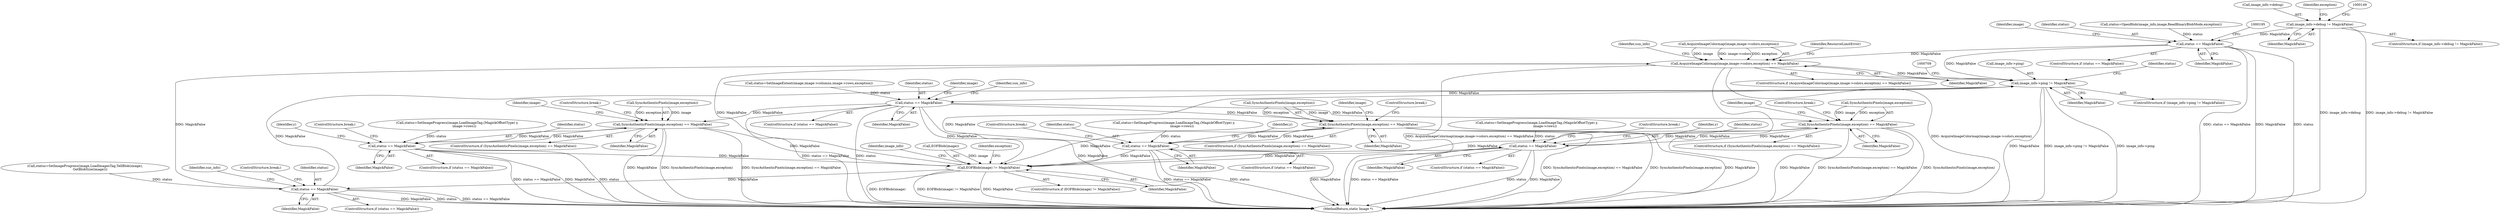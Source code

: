 digraph "0_ImageMagick_bd96074b254c6607a0f7731e59f923ad19d5a46d@pointer" {
"1000143" [label="(Call,image_info->debug != MagickFalse)"];
"1000182" [label="(Call,status == MagickFalse)"];
"1000438" [label="(Call,AcquireImageColormap(image,image->colors,exception) == MagickFalse)"];
"1000702" [label="(Call,image_info->ping != MagickFalse)"];
"1000727" [label="(Call,status == MagickFalse)"];
"1001123" [label="(Call,SyncAuthenticPixels(image,exception) == MagickFalse)"];
"1001150" [label="(Call,status == MagickFalse)"];
"1001608" [label="(Call,EOFBlob(image) != MagickFalse)"];
"1001689" [label="(Call,status == MagickFalse)"];
"1001282" [label="(Call,SyncAuthenticPixels(image,exception) == MagickFalse)"];
"1001309" [label="(Call,status == MagickFalse)"];
"1001559" [label="(Call,SyncAuthenticPixels(image,exception) == MagickFalse)"];
"1001586" [label="(Call,status == MagickFalse)"];
"1001291" [label="(Identifier,image)"];
"1001310" [label="(Identifier,status)"];
"1000184" [label="(Identifier,MagickFalse)"];
"1000439" [label="(Call,AcquireImageColormap(image,image->colors,exception))"];
"1001297" [label="(Call,status=SetImageProgress(image,LoadImageTag,(MagickOffsetType) y,\n                image->rows))"];
"1001309" [label="(Call,status == MagickFalse)"];
"1000703" [label="(Call,image_info->ping)"];
"1000437" [label="(ControlStructure,if (AcquireImageColormap(image,image->colors,exception) == MagickFalse))"];
"1001122" [label="(ControlStructure,if (SyncAuthenticPixels(image,exception) == MagickFalse))"];
"1001564" [label="(ControlStructure,break;)"];
"1000728" [label="(Identifier,status)"];
"1001691" [label="(Identifier,MagickFalse)"];
"1000451" [label="(Identifier,sun_info)"];
"1000716" [label="(Identifier,status)"];
"1001589" [label="(ControlStructure,break;)"];
"1001281" [label="(ControlStructure,if (SyncAuthenticPixels(image,exception) == MagickFalse))"];
"1001608" [label="(Call,EOFBlob(image) != MagickFalse)"];
"1000445" [label="(Identifier,MagickFalse)"];
"1000144" [label="(Call,image_info->debug)"];
"1001695" [label="(Identifier,sun_info)"];
"1001151" [label="(Identifier,status)"];
"1001588" [label="(Identifier,MagickFalse)"];
"1000143" [label="(Call,image_info->debug != MagickFalse)"];
"1000987" [label="(Identifier,y)"];
"1001392" [label="(Identifier,y)"];
"1001587" [label="(Identifier,status)"];
"1001123" [label="(Call,SyncAuthenticPixels(image,exception) == MagickFalse)"];
"1000159" [label="(Identifier,exception)"];
"1000438" [label="(Call,AcquireImageColormap(image,image->colors,exception) == MagickFalse)"];
"1001560" [label="(Call,SyncAuthenticPixels(image,exception))"];
"1001559" [label="(Call,SyncAuthenticPixels(image,exception) == MagickFalse)"];
"1000187" [label="(Identifier,image)"];
"1000726" [label="(ControlStructure,if (status == MagickFalse))"];
"1000706" [label="(Identifier,MagickFalse)"];
"1001624" [label="(Identifier,image_info)"];
"1000727" [label="(Call,status == MagickFalse)"];
"1001607" [label="(ControlStructure,if (EOFBlob(image) != MagickFalse))"];
"1001308" [label="(ControlStructure,if (status == MagickFalse))"];
"1001153" [label="(ControlStructure,break;)"];
"1001705" [label="(MethodReturn,static Image *)"];
"1001688" [label="(ControlStructure,if (status == MagickFalse))"];
"1001311" [label="(Identifier,MagickFalse)"];
"1000181" [label="(ControlStructure,if (status == MagickFalse))"];
"1001127" [label="(Identifier,MagickFalse)"];
"1001585" [label="(ControlStructure,if (status == MagickFalse))"];
"1001227" [label="(Identifier,y)"];
"1001611" [label="(Identifier,MagickFalse)"];
"1000142" [label="(ControlStructure,if (image_info->debug != MagickFalse))"];
"1000183" [label="(Identifier,status)"];
"1000447" [label="(Identifier,ResourceLimitError)"];
"1001150" [label="(Call,status == MagickFalse)"];
"1001282" [label="(Call,SyncAuthenticPixels(image,exception) == MagickFalse)"];
"1001609" [label="(Call,EOFBlob(image))"];
"1000702" [label="(Call,image_info->ping != MagickFalse)"];
"1000147" [label="(Identifier,MagickFalse)"];
"1000701" [label="(ControlStructure,if (image_info->ping != MagickFalse))"];
"1001689" [label="(Call,status == MagickFalse)"];
"1001614" [label="(Identifier,exception)"];
"1001286" [label="(Identifier,MagickFalse)"];
"1001152" [label="(Identifier,MagickFalse)"];
"1001692" [label="(ControlStructure,break;)"];
"1001563" [label="(Identifier,MagickFalse)"];
"1001586" [label="(Call,status == MagickFalse)"];
"1001132" [label="(Identifier,image)"];
"1000732" [label="(Identifier,image)"];
"1001149" [label="(ControlStructure,if (status == MagickFalse))"];
"1001690" [label="(Identifier,status)"];
"1001128" [label="(ControlStructure,break;)"];
"1001679" [label="(Call,status=SetImageProgress(image,LoadImagesTag,TellBlob(image),\n          GetBlobSize(image)))"];
"1000739" [label="(Identifier,sun_info)"];
"1001312" [label="(ControlStructure,break;)"];
"1001287" [label="(ControlStructure,break;)"];
"1000174" [label="(Call,status=OpenBlob(image_info,image,ReadBinaryBlobMode,exception))"];
"1001574" [label="(Call,status=SetImageProgress(image,LoadImageTag,(MagickOffsetType) y,\n                image->rows))"];
"1001138" [label="(Call,status=SetImageProgress(image,LoadImageTag,(MagickOffsetType) y,\n              image->rows))"];
"1001283" [label="(Call,SyncAuthenticPixels(image,exception))"];
"1000729" [label="(Identifier,MagickFalse)"];
"1000715" [label="(Call,status=SetImageExtent(image,image->columns,image->rows,exception))"];
"1001558" [label="(ControlStructure,if (SyncAuthenticPixels(image,exception) == MagickFalse))"];
"1001124" [label="(Call,SyncAuthenticPixels(image,exception))"];
"1001568" [label="(Identifier,image)"];
"1000182" [label="(Call,status == MagickFalse)"];
"1000143" -> "1000142"  [label="AST: "];
"1000143" -> "1000147"  [label="CFG: "];
"1000144" -> "1000143"  [label="AST: "];
"1000147" -> "1000143"  [label="AST: "];
"1000149" -> "1000143"  [label="CFG: "];
"1000159" -> "1000143"  [label="CFG: "];
"1000143" -> "1001705"  [label="DDG: image_info->debug"];
"1000143" -> "1001705"  [label="DDG: image_info->debug != MagickFalse"];
"1000143" -> "1000182"  [label="DDG: MagickFalse"];
"1000182" -> "1000181"  [label="AST: "];
"1000182" -> "1000184"  [label="CFG: "];
"1000183" -> "1000182"  [label="AST: "];
"1000184" -> "1000182"  [label="AST: "];
"1000187" -> "1000182"  [label="CFG: "];
"1000195" -> "1000182"  [label="CFG: "];
"1000182" -> "1001705"  [label="DDG: status == MagickFalse"];
"1000182" -> "1001705"  [label="DDG: MagickFalse"];
"1000182" -> "1001705"  [label="DDG: status"];
"1000174" -> "1000182"  [label="DDG: status"];
"1000182" -> "1000438"  [label="DDG: MagickFalse"];
"1000182" -> "1000702"  [label="DDG: MagickFalse"];
"1000438" -> "1000437"  [label="AST: "];
"1000438" -> "1000445"  [label="CFG: "];
"1000439" -> "1000438"  [label="AST: "];
"1000445" -> "1000438"  [label="AST: "];
"1000447" -> "1000438"  [label="CFG: "];
"1000451" -> "1000438"  [label="CFG: "];
"1000438" -> "1001705"  [label="DDG: AcquireImageColormap(image,image->colors,exception) == MagickFalse"];
"1000438" -> "1001705"  [label="DDG: MagickFalse"];
"1000438" -> "1001705"  [label="DDG: AcquireImageColormap(image,image->colors,exception)"];
"1000439" -> "1000438"  [label="DDG: image"];
"1000439" -> "1000438"  [label="DDG: image->colors"];
"1000439" -> "1000438"  [label="DDG: exception"];
"1001689" -> "1000438"  [label="DDG: MagickFalse"];
"1001608" -> "1000438"  [label="DDG: MagickFalse"];
"1000438" -> "1000702"  [label="DDG: MagickFalse"];
"1000702" -> "1000701"  [label="AST: "];
"1000702" -> "1000706"  [label="CFG: "];
"1000703" -> "1000702"  [label="AST: "];
"1000706" -> "1000702"  [label="AST: "];
"1000709" -> "1000702"  [label="CFG: "];
"1000716" -> "1000702"  [label="CFG: "];
"1000702" -> "1001705"  [label="DDG: MagickFalse"];
"1000702" -> "1001705"  [label="DDG: image_info->ping != MagickFalse"];
"1000702" -> "1001705"  [label="DDG: image_info->ping"];
"1001689" -> "1000702"  [label="DDG: MagickFalse"];
"1001608" -> "1000702"  [label="DDG: MagickFalse"];
"1000702" -> "1000727"  [label="DDG: MagickFalse"];
"1000727" -> "1000726"  [label="AST: "];
"1000727" -> "1000729"  [label="CFG: "];
"1000728" -> "1000727"  [label="AST: "];
"1000729" -> "1000727"  [label="AST: "];
"1000732" -> "1000727"  [label="CFG: "];
"1000739" -> "1000727"  [label="CFG: "];
"1000727" -> "1001705"  [label="DDG: MagickFalse"];
"1000727" -> "1001705"  [label="DDG: status == MagickFalse"];
"1000727" -> "1001705"  [label="DDG: status"];
"1000715" -> "1000727"  [label="DDG: status"];
"1000727" -> "1001123"  [label="DDG: MagickFalse"];
"1000727" -> "1001282"  [label="DDG: MagickFalse"];
"1000727" -> "1001559"  [label="DDG: MagickFalse"];
"1000727" -> "1001608"  [label="DDG: MagickFalse"];
"1001123" -> "1001122"  [label="AST: "];
"1001123" -> "1001127"  [label="CFG: "];
"1001124" -> "1001123"  [label="AST: "];
"1001127" -> "1001123"  [label="AST: "];
"1001128" -> "1001123"  [label="CFG: "];
"1001132" -> "1001123"  [label="CFG: "];
"1001123" -> "1001705"  [label="DDG: MagickFalse"];
"1001123" -> "1001705"  [label="DDG: SyncAuthenticPixels(image,exception)"];
"1001123" -> "1001705"  [label="DDG: SyncAuthenticPixels(image,exception) == MagickFalse"];
"1001124" -> "1001123"  [label="DDG: image"];
"1001124" -> "1001123"  [label="DDG: exception"];
"1001150" -> "1001123"  [label="DDG: MagickFalse"];
"1001123" -> "1001150"  [label="DDG: MagickFalse"];
"1001123" -> "1001608"  [label="DDG: MagickFalse"];
"1001150" -> "1001149"  [label="AST: "];
"1001150" -> "1001152"  [label="CFG: "];
"1001151" -> "1001150"  [label="AST: "];
"1001152" -> "1001150"  [label="AST: "];
"1001153" -> "1001150"  [label="CFG: "];
"1000987" -> "1001150"  [label="CFG: "];
"1001150" -> "1001705"  [label="DDG: status"];
"1001150" -> "1001705"  [label="DDG: status == MagickFalse"];
"1001150" -> "1001705"  [label="DDG: MagickFalse"];
"1001138" -> "1001150"  [label="DDG: status"];
"1001150" -> "1001608"  [label="DDG: MagickFalse"];
"1001608" -> "1001607"  [label="AST: "];
"1001608" -> "1001611"  [label="CFG: "];
"1001609" -> "1001608"  [label="AST: "];
"1001611" -> "1001608"  [label="AST: "];
"1001614" -> "1001608"  [label="CFG: "];
"1001624" -> "1001608"  [label="CFG: "];
"1001608" -> "1001705"  [label="DDG: MagickFalse"];
"1001608" -> "1001705"  [label="DDG: EOFBlob(image)"];
"1001608" -> "1001705"  [label="DDG: EOFBlob(image) != MagickFalse"];
"1001609" -> "1001608"  [label="DDG: image"];
"1001559" -> "1001608"  [label="DDG: MagickFalse"];
"1001309" -> "1001608"  [label="DDG: MagickFalse"];
"1001586" -> "1001608"  [label="DDG: MagickFalse"];
"1001282" -> "1001608"  [label="DDG: MagickFalse"];
"1001608" -> "1001689"  [label="DDG: MagickFalse"];
"1001689" -> "1001688"  [label="AST: "];
"1001689" -> "1001691"  [label="CFG: "];
"1001690" -> "1001689"  [label="AST: "];
"1001691" -> "1001689"  [label="AST: "];
"1001695" -> "1001689"  [label="CFG: "];
"1001692" -> "1001689"  [label="CFG: "];
"1001689" -> "1001705"  [label="DDG: MagickFalse"];
"1001689" -> "1001705"  [label="DDG: status"];
"1001689" -> "1001705"  [label="DDG: status == MagickFalse"];
"1001679" -> "1001689"  [label="DDG: status"];
"1001282" -> "1001281"  [label="AST: "];
"1001282" -> "1001286"  [label="CFG: "];
"1001283" -> "1001282"  [label="AST: "];
"1001286" -> "1001282"  [label="AST: "];
"1001287" -> "1001282"  [label="CFG: "];
"1001291" -> "1001282"  [label="CFG: "];
"1001282" -> "1001705"  [label="DDG: SyncAuthenticPixels(image,exception)"];
"1001282" -> "1001705"  [label="DDG: MagickFalse"];
"1001282" -> "1001705"  [label="DDG: SyncAuthenticPixels(image,exception) == MagickFalse"];
"1001283" -> "1001282"  [label="DDG: image"];
"1001283" -> "1001282"  [label="DDG: exception"];
"1001309" -> "1001282"  [label="DDG: MagickFalse"];
"1001282" -> "1001309"  [label="DDG: MagickFalse"];
"1001309" -> "1001308"  [label="AST: "];
"1001309" -> "1001311"  [label="CFG: "];
"1001310" -> "1001309"  [label="AST: "];
"1001311" -> "1001309"  [label="AST: "];
"1001312" -> "1001309"  [label="CFG: "];
"1001227" -> "1001309"  [label="CFG: "];
"1001309" -> "1001705"  [label="DDG: MagickFalse"];
"1001309" -> "1001705"  [label="DDG: status == MagickFalse"];
"1001309" -> "1001705"  [label="DDG: status"];
"1001297" -> "1001309"  [label="DDG: status"];
"1001559" -> "1001558"  [label="AST: "];
"1001559" -> "1001563"  [label="CFG: "];
"1001560" -> "1001559"  [label="AST: "];
"1001563" -> "1001559"  [label="AST: "];
"1001564" -> "1001559"  [label="CFG: "];
"1001568" -> "1001559"  [label="CFG: "];
"1001559" -> "1001705"  [label="DDG: MagickFalse"];
"1001559" -> "1001705"  [label="DDG: SyncAuthenticPixels(image,exception) == MagickFalse"];
"1001559" -> "1001705"  [label="DDG: SyncAuthenticPixels(image,exception)"];
"1001560" -> "1001559"  [label="DDG: image"];
"1001560" -> "1001559"  [label="DDG: exception"];
"1001586" -> "1001559"  [label="DDG: MagickFalse"];
"1001559" -> "1001586"  [label="DDG: MagickFalse"];
"1001586" -> "1001585"  [label="AST: "];
"1001586" -> "1001588"  [label="CFG: "];
"1001587" -> "1001586"  [label="AST: "];
"1001588" -> "1001586"  [label="AST: "];
"1001589" -> "1001586"  [label="CFG: "];
"1001392" -> "1001586"  [label="CFG: "];
"1001586" -> "1001705"  [label="DDG: status"];
"1001586" -> "1001705"  [label="DDG: MagickFalse"];
"1001586" -> "1001705"  [label="DDG: status == MagickFalse"];
"1001574" -> "1001586"  [label="DDG: status"];
}
